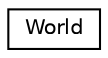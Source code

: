 digraph "Graphical Class Hierarchy"
{
  edge [fontname="Helvetica",fontsize="10",labelfontname="Helvetica",labelfontsize="10"];
  node [fontname="Helvetica",fontsize="10",shape=record];
  rankdir="LR";
  Node1 [label="World",height=0.2,width=0.4,color="black", fillcolor="white", style="filled",URL="$class_world.html"];
}
